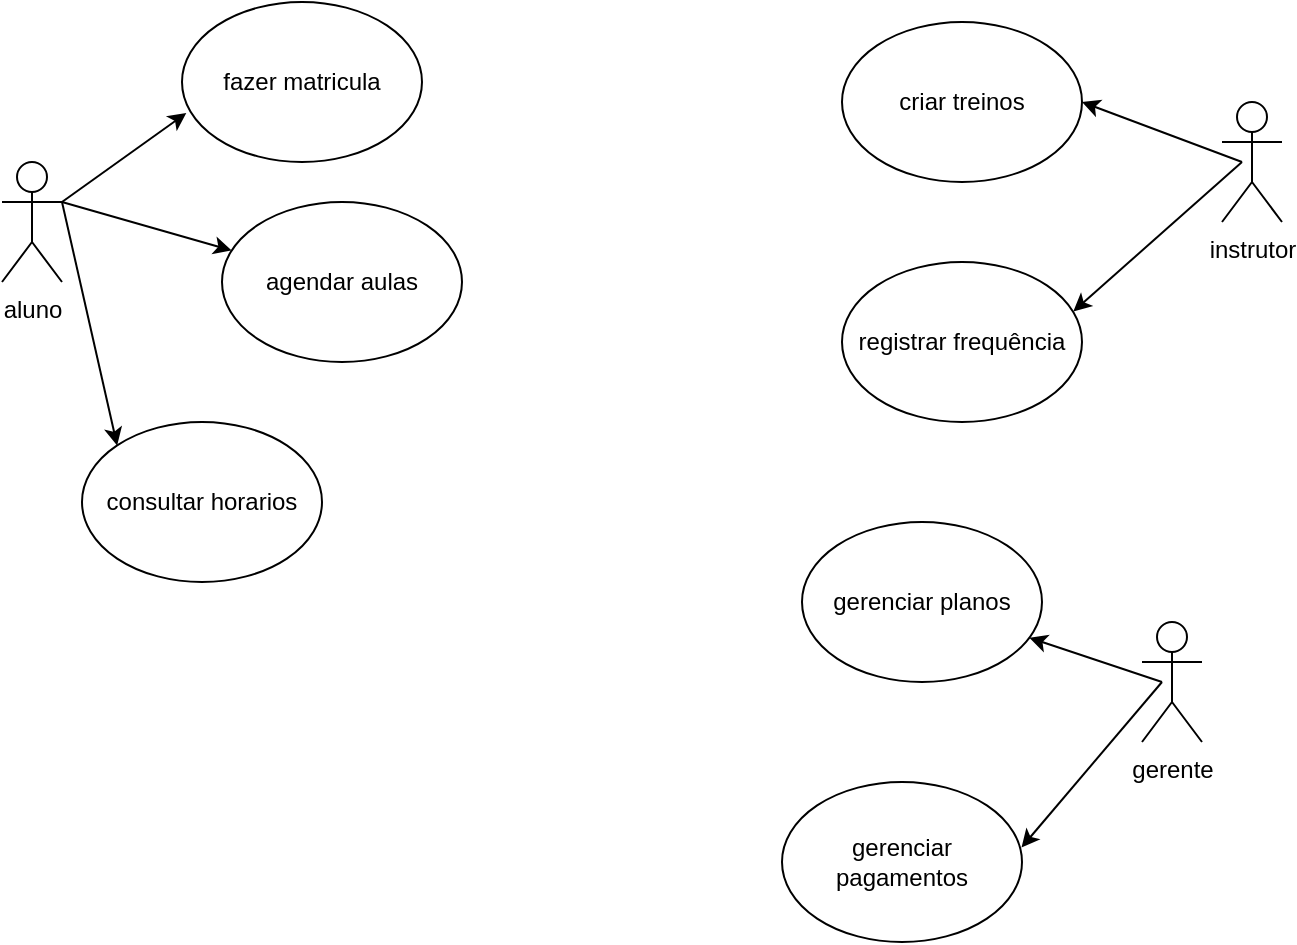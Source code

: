 <mxfile version="26.1.3" pages="4">
  <diagram name="Página-1" id="LTFYRpQ9axwa474qKs2M">
    <mxGraphModel dx="980" dy="494" grid="1" gridSize="10" guides="1" tooltips="1" connect="1" arrows="1" fold="1" page="1" pageScale="1" pageWidth="827" pageHeight="1169" math="0" shadow="0">
      <root>
        <mxCell id="0" />
        <mxCell id="1" parent="0" />
        <mxCell id="nBJqunPCnGTzCCJviJpO-1" value="aluno" style="shape=umlActor;verticalLabelPosition=bottom;verticalAlign=top;html=1;outlineConnect=0;" vertex="1" parent="1">
          <mxGeometry x="70" y="150" width="30" height="60" as="geometry" />
        </mxCell>
        <mxCell id="nBJqunPCnGTzCCJviJpO-2" value="fazer matricula" style="ellipse;whiteSpace=wrap;html=1;" vertex="1" parent="1">
          <mxGeometry x="160" y="70" width="120" height="80" as="geometry" />
        </mxCell>
        <mxCell id="nBJqunPCnGTzCCJviJpO-3" value="agendar aulas" style="ellipse;whiteSpace=wrap;html=1;" vertex="1" parent="1">
          <mxGeometry x="180" y="170" width="120" height="80" as="geometry" />
        </mxCell>
        <mxCell id="nBJqunPCnGTzCCJviJpO-4" value="consultar horarios" style="ellipse;whiteSpace=wrap;html=1;" vertex="1" parent="1">
          <mxGeometry x="110" y="280" width="120" height="80" as="geometry" />
        </mxCell>
        <mxCell id="nBJqunPCnGTzCCJviJpO-5" value="instrutor" style="shape=umlActor;verticalLabelPosition=bottom;verticalAlign=top;html=1;outlineConnect=0;" vertex="1" parent="1">
          <mxGeometry x="680" y="120" width="30" height="60" as="geometry" />
        </mxCell>
        <mxCell id="nBJqunPCnGTzCCJviJpO-7" value="registrar frequência" style="ellipse;whiteSpace=wrap;html=1;" vertex="1" parent="1">
          <mxGeometry x="490" y="200" width="120" height="80" as="geometry" />
        </mxCell>
        <mxCell id="nBJqunPCnGTzCCJviJpO-8" value="criar treinos" style="ellipse;whiteSpace=wrap;html=1;" vertex="1" parent="1">
          <mxGeometry x="490" y="80" width="120" height="80" as="geometry" />
        </mxCell>
        <mxCell id="nBJqunPCnGTzCCJviJpO-9" value="gerente" style="shape=umlActor;verticalLabelPosition=bottom;verticalAlign=top;html=1;outlineConnect=0;" vertex="1" parent="1">
          <mxGeometry x="640" y="380" width="30" height="60" as="geometry" />
        </mxCell>
        <mxCell id="nBJqunPCnGTzCCJviJpO-11" value="gerenciar planos" style="ellipse;whiteSpace=wrap;html=1;" vertex="1" parent="1">
          <mxGeometry x="470" y="330" width="120" height="80" as="geometry" />
        </mxCell>
        <mxCell id="nBJqunPCnGTzCCJviJpO-12" value="gerenciar pagamentos" style="ellipse;whiteSpace=wrap;html=1;" vertex="1" parent="1">
          <mxGeometry x="460" y="460" width="120" height="80" as="geometry" />
        </mxCell>
        <mxCell id="nBJqunPCnGTzCCJviJpO-13" value="" style="endArrow=classic;html=1;rounded=0;entryX=0.018;entryY=0.694;entryDx=0;entryDy=0;entryPerimeter=0;" edge="1" parent="1" target="nBJqunPCnGTzCCJviJpO-2">
          <mxGeometry width="50" height="50" relative="1" as="geometry">
            <mxPoint x="100" y="170" as="sourcePoint" />
            <mxPoint x="150" y="120" as="targetPoint" />
          </mxGeometry>
        </mxCell>
        <mxCell id="nBJqunPCnGTzCCJviJpO-14" value="" style="endArrow=classic;html=1;rounded=0;exitX=1;exitY=0.333;exitDx=0;exitDy=0;exitPerimeter=0;" edge="1" parent="1" source="nBJqunPCnGTzCCJviJpO-1" target="nBJqunPCnGTzCCJviJpO-3">
          <mxGeometry width="50" height="50" relative="1" as="geometry">
            <mxPoint x="90" y="200" as="sourcePoint" />
            <mxPoint x="140" y="150" as="targetPoint" />
          </mxGeometry>
        </mxCell>
        <mxCell id="nBJqunPCnGTzCCJviJpO-15" value="" style="endArrow=classic;html=1;rounded=0;entryX=0;entryY=0;entryDx=0;entryDy=0;" edge="1" parent="1" target="nBJqunPCnGTzCCJviJpO-4">
          <mxGeometry width="50" height="50" relative="1" as="geometry">
            <mxPoint x="100" y="170" as="sourcePoint" />
            <mxPoint x="150" y="120" as="targetPoint" />
          </mxGeometry>
        </mxCell>
        <mxCell id="21A_w6HNVdnyH35QLjJh-1" value="" style="endArrow=classic;html=1;rounded=0;" edge="1" parent="1" target="nBJqunPCnGTzCCJviJpO-11">
          <mxGeometry width="50" height="50" relative="1" as="geometry">
            <mxPoint x="650" y="410" as="sourcePoint" />
            <mxPoint x="700" y="360" as="targetPoint" />
          </mxGeometry>
        </mxCell>
        <mxCell id="21A_w6HNVdnyH35QLjJh-2" value="" style="endArrow=classic;html=1;rounded=0;entryX=0.998;entryY=0.409;entryDx=0;entryDy=0;entryPerimeter=0;" edge="1" parent="1" target="nBJqunPCnGTzCCJviJpO-12">
          <mxGeometry width="50" height="50" relative="1" as="geometry">
            <mxPoint x="650" y="410" as="sourcePoint" />
            <mxPoint x="700" y="360" as="targetPoint" />
          </mxGeometry>
        </mxCell>
        <mxCell id="21A_w6HNVdnyH35QLjJh-3" value="" style="endArrow=classic;html=1;rounded=0;entryX=1;entryY=0.5;entryDx=0;entryDy=0;" edge="1" parent="1" target="nBJqunPCnGTzCCJviJpO-8">
          <mxGeometry width="50" height="50" relative="1" as="geometry">
            <mxPoint x="690" y="150" as="sourcePoint" />
            <mxPoint x="740" y="100" as="targetPoint" />
          </mxGeometry>
        </mxCell>
        <mxCell id="21A_w6HNVdnyH35QLjJh-4" value="" style="endArrow=classic;html=1;rounded=0;entryX=0.964;entryY=0.309;entryDx=0;entryDy=0;entryPerimeter=0;" edge="1" parent="1" target="nBJqunPCnGTzCCJviJpO-7">
          <mxGeometry width="50" height="50" relative="1" as="geometry">
            <mxPoint x="690" y="150" as="sourcePoint" />
            <mxPoint x="740" y="100" as="targetPoint" />
          </mxGeometry>
        </mxCell>
      </root>
    </mxGraphModel>
  </diagram>
  <diagram id="lypN-d6bjvbbDiPQKP6f" name="Página-2">
    <mxGraphModel dx="1807" dy="494" grid="1" gridSize="10" guides="1" tooltips="1" connect="1" arrows="1" fold="1" page="1" pageScale="1" pageWidth="827" pageHeight="1169" math="0" shadow="0">
      <root>
        <mxCell id="0" />
        <mxCell id="1" parent="0" />
        <mxCell id="XeIDIJ-_uLYRofKFQKN6-1" value="aluno" style="swimlane;fontStyle=1;align=center;verticalAlign=top;childLayout=stackLayout;horizontal=1;startSize=26;horizontalStack=0;resizeParent=1;resizeParentMax=0;resizeLast=0;collapsible=1;marginBottom=0;whiteSpace=wrap;html=1;" vertex="1" parent="1">
          <mxGeometry x="-10" y="100" width="160" height="78" as="geometry" />
        </mxCell>
        <mxCell id="XeIDIJ-_uLYRofKFQKN6-2" value="+ matricula&lt;br&gt;+ nome" style="text;strokeColor=none;fillColor=none;align=left;verticalAlign=top;spacingLeft=4;spacingRight=4;overflow=hidden;rotatable=0;points=[[0,0.5],[1,0.5]];portConstraint=eastwest;whiteSpace=wrap;html=1;" vertex="1" parent="XeIDIJ-_uLYRofKFQKN6-1">
          <mxGeometry y="26" width="160" height="44" as="geometry" />
        </mxCell>
        <mxCell id="XeIDIJ-_uLYRofKFQKN6-3" value="" style="line;strokeWidth=1;fillColor=none;align=left;verticalAlign=middle;spacingTop=-1;spacingLeft=3;spacingRight=3;rotatable=0;labelPosition=right;points=[];portConstraint=eastwest;strokeColor=inherit;" vertex="1" parent="XeIDIJ-_uLYRofKFQKN6-1">
          <mxGeometry y="70" width="160" height="8" as="geometry" />
        </mxCell>
        <mxCell id="XeIDIJ-_uLYRofKFQKN6-5" value="treino" style="swimlane;fontStyle=1;align=center;verticalAlign=top;childLayout=stackLayout;horizontal=1;startSize=26;horizontalStack=0;resizeParent=1;resizeParentMax=0;resizeLast=0;collapsible=1;marginBottom=0;whiteSpace=wrap;html=1;" vertex="1" parent="1">
          <mxGeometry x="560" y="110" width="160" height="68" as="geometry" />
        </mxCell>
        <mxCell id="XeIDIJ-_uLYRofKFQKN6-6" value="+ id&lt;br&gt;+ tipo" style="text;strokeColor=none;fillColor=none;align=left;verticalAlign=top;spacingLeft=4;spacingRight=4;overflow=hidden;rotatable=0;points=[[0,0.5],[1,0.5]];portConstraint=eastwest;whiteSpace=wrap;html=1;" vertex="1" parent="XeIDIJ-_uLYRofKFQKN6-5">
          <mxGeometry y="26" width="160" height="34" as="geometry" />
        </mxCell>
        <mxCell id="XeIDIJ-_uLYRofKFQKN6-7" value="" style="line;strokeWidth=1;fillColor=none;align=left;verticalAlign=middle;spacingTop=-1;spacingLeft=3;spacingRight=3;rotatable=0;labelPosition=right;points=[];portConstraint=eastwest;strokeColor=inherit;" vertex="1" parent="XeIDIJ-_uLYRofKFQKN6-5">
          <mxGeometry y="60" width="160" height="8" as="geometry" />
        </mxCell>
        <mxCell id="XeIDIJ-_uLYRofKFQKN6-9" value="matrícula" style="swimlane;fontStyle=1;align=center;verticalAlign=top;childLayout=stackLayout;horizontal=1;startSize=26;horizontalStack=0;resizeParent=1;resizeParentMax=0;resizeLast=0;collapsible=1;marginBottom=0;whiteSpace=wrap;html=1;" vertex="1" parent="1">
          <mxGeometry x="270" y="100" width="160" height="78" as="geometry" />
        </mxCell>
        <mxCell id="XeIDIJ-_uLYRofKFQKN6-10" value="+ datainício&lt;br&gt;+ plano" style="text;strokeColor=none;fillColor=none;align=left;verticalAlign=top;spacingLeft=4;spacingRight=4;overflow=hidden;rotatable=0;points=[[0,0.5],[1,0.5]];portConstraint=eastwest;whiteSpace=wrap;html=1;" vertex="1" parent="XeIDIJ-_uLYRofKFQKN6-9">
          <mxGeometry y="26" width="160" height="44" as="geometry" />
        </mxCell>
        <mxCell id="XeIDIJ-_uLYRofKFQKN6-11" value="" style="line;strokeWidth=1;fillColor=none;align=left;verticalAlign=middle;spacingTop=-1;spacingLeft=3;spacingRight=3;rotatable=0;labelPosition=right;points=[];portConstraint=eastwest;strokeColor=inherit;" vertex="1" parent="XeIDIJ-_uLYRofKFQKN6-9">
          <mxGeometry y="70" width="160" height="8" as="geometry" />
        </mxCell>
        <mxCell id="XeIDIJ-_uLYRofKFQKN6-13" value="" style="endArrow=classic;html=1;rounded=0;entryX=-0.017;entryY=0.232;entryDx=0;entryDy=0;entryPerimeter=0;" edge="1" parent="1" target="XeIDIJ-_uLYRofKFQKN6-10">
          <mxGeometry width="50" height="50" relative="1" as="geometry">
            <mxPoint x="150" y="140" as="sourcePoint" />
            <mxPoint x="200" y="90" as="targetPoint" />
          </mxGeometry>
        </mxCell>
        <mxCell id="XeIDIJ-_uLYRofKFQKN6-14" value="" style="endArrow=classic;html=1;rounded=0;entryX=0;entryY=0.25;entryDx=0;entryDy=0;" edge="1" parent="1" target="XeIDIJ-_uLYRofKFQKN6-5">
          <mxGeometry width="50" height="50" relative="1" as="geometry">
            <mxPoint x="430" y="130" as="sourcePoint" />
            <mxPoint x="480" y="80" as="targetPoint" />
          </mxGeometry>
        </mxCell>
      </root>
    </mxGraphModel>
  </diagram>
  <diagram id="14tShexRHH9BK1W5YjUp" name="Página-3">
    <mxGraphModel dx="980" dy="494" grid="1" gridSize="10" guides="1" tooltips="1" connect="1" arrows="1" fold="1" page="1" pageScale="1" pageWidth="827" pageHeight="1169" math="0" shadow="0">
      <root>
        <mxCell id="0" />
        <mxCell id="1" parent="0" />
        <mxCell id="0DlDSUsHOPxEzQDcOTit-1" value="gestor" style="shape=umlActor;verticalLabelPosition=bottom;verticalAlign=top;html=1;outlineConnect=0;" vertex="1" parent="1">
          <mxGeometry x="590" y="300" width="30" height="60" as="geometry" />
        </mxCell>
        <mxCell id="0DlDSUsHOPxEzQDcOTit-2" value="técnico" style="shape=umlActor;verticalLabelPosition=bottom;verticalAlign=top;html=1;outlineConnect=0;" vertex="1" parent="1">
          <mxGeometry x="570" y="120" width="30" height="60" as="geometry" />
        </mxCell>
        <mxCell id="0DlDSUsHOPxEzQDcOTit-3" value="cliente" style="shape=umlActor;verticalLabelPosition=bottom;verticalAlign=top;html=1;outlineConnect=0;" vertex="1" parent="1">
          <mxGeometry x="110" y="100" width="30" height="60" as="geometry" />
        </mxCell>
        <mxCell id="0DlDSUsHOPxEzQDcOTit-4" value="acompanhar chamados" style="ellipse;whiteSpace=wrap;html=1;" vertex="1" parent="1">
          <mxGeometry x="190" y="150" width="120" height="80" as="geometry" />
        </mxCell>
        <mxCell id="0DlDSUsHOPxEzQDcOTit-5" value="abrir chamados" style="ellipse;whiteSpace=wrap;html=1;" vertex="1" parent="1">
          <mxGeometry x="200" y="20" width="120" height="80" as="geometry" />
        </mxCell>
        <mxCell id="0DlDSUsHOPxEzQDcOTit-6" value="atualizar chamados" style="ellipse;whiteSpace=wrap;html=1;" vertex="1" parent="1">
          <mxGeometry x="420" y="180" width="120" height="80" as="geometry" />
        </mxCell>
        <mxCell id="0DlDSUsHOPxEzQDcOTit-7" value="resolver chamados" style="ellipse;whiteSpace=wrap;html=1;" vertex="1" parent="1">
          <mxGeometry x="414" y="60" width="120" height="80" as="geometry" />
        </mxCell>
        <mxCell id="0DlDSUsHOPxEzQDcOTit-8" value="gerar relatórios" style="ellipse;whiteSpace=wrap;html=1;" vertex="1" parent="1">
          <mxGeometry x="440" y="310" width="120" height="80" as="geometry" />
        </mxCell>
        <mxCell id="0DlDSUsHOPxEzQDcOTit-9" value="atribuir tarefas" style="ellipse;whiteSpace=wrap;html=1;" vertex="1" parent="1">
          <mxGeometry x="440" y="420" width="120" height="80" as="geometry" />
        </mxCell>
        <mxCell id="0DlDSUsHOPxEzQDcOTit-10" value="" style="endArrow=classic;html=1;rounded=0;entryX=0;entryY=0.5;entryDx=0;entryDy=0;exitX=0.5;exitY=0.5;exitDx=0;exitDy=0;exitPerimeter=0;" edge="1" parent="1" source="0DlDSUsHOPxEzQDcOTit-3" target="0DlDSUsHOPxEzQDcOTit-5">
          <mxGeometry width="50" height="50" relative="1" as="geometry">
            <mxPoint x="120" y="130" as="sourcePoint" />
            <mxPoint x="170" y="80" as="targetPoint" />
          </mxGeometry>
        </mxCell>
        <mxCell id="0DlDSUsHOPxEzQDcOTit-11" value="" style="endArrow=classic;html=1;rounded=0;entryX=0;entryY=0;entryDx=0;entryDy=0;" edge="1" parent="1" target="0DlDSUsHOPxEzQDcOTit-4">
          <mxGeometry width="50" height="50" relative="1" as="geometry">
            <mxPoint x="120" y="130" as="sourcePoint" />
            <mxPoint x="170" y="80" as="targetPoint" />
          </mxGeometry>
        </mxCell>
        <mxCell id="0DlDSUsHOPxEzQDcOTit-12" value="" style="endArrow=classic;html=1;rounded=0;exitX=0.5;exitY=0.5;exitDx=0;exitDy=0;exitPerimeter=0;" edge="1" parent="1" source="0DlDSUsHOPxEzQDcOTit-2" target="0DlDSUsHOPxEzQDcOTit-7">
          <mxGeometry width="50" height="50" relative="1" as="geometry">
            <mxPoint x="590" y="150" as="sourcePoint" />
            <mxPoint x="640" y="100" as="targetPoint" />
          </mxGeometry>
        </mxCell>
        <mxCell id="0DlDSUsHOPxEzQDcOTit-13" value="" style="endArrow=classic;html=1;rounded=0;" edge="1" parent="1" target="0DlDSUsHOPxEzQDcOTit-6">
          <mxGeometry width="50" height="50" relative="1" as="geometry">
            <mxPoint x="590" y="150" as="sourcePoint" />
            <mxPoint x="640" y="100" as="targetPoint" />
          </mxGeometry>
        </mxCell>
        <mxCell id="0DlDSUsHOPxEzQDcOTit-14" value="" style="endArrow=classic;html=1;rounded=0;exitX=0.5;exitY=0.5;exitDx=0;exitDy=0;exitPerimeter=0;" edge="1" parent="1" source="0DlDSUsHOPxEzQDcOTit-1" target="0DlDSUsHOPxEzQDcOTit-8">
          <mxGeometry width="50" height="50" relative="1" as="geometry">
            <mxPoint x="600" y="330" as="sourcePoint" />
            <mxPoint x="650" y="280" as="targetPoint" />
          </mxGeometry>
        </mxCell>
        <mxCell id="0DlDSUsHOPxEzQDcOTit-15" value="" style="endArrow=classic;html=1;rounded=0;" edge="1" parent="1" target="0DlDSUsHOPxEzQDcOTit-9">
          <mxGeometry width="50" height="50" relative="1" as="geometry">
            <mxPoint x="610" y="330" as="sourcePoint" />
            <mxPoint x="660" y="280" as="targetPoint" />
          </mxGeometry>
        </mxCell>
      </root>
    </mxGraphModel>
  </diagram>
  <diagram id="NSllZRbzpZuCmc1v-Gxo" name="Página-4">
    <mxGraphModel dx="980" dy="494" grid="1" gridSize="10" guides="1" tooltips="1" connect="1" arrows="1" fold="1" page="1" pageScale="1" pageWidth="827" pageHeight="1169" math="0" shadow="0">
      <root>
        <mxCell id="0" />
        <mxCell id="1" parent="0" />
        <mxCell id="vUWYdc5A5zd6S_twlxw1-1" value="técnico" style="swimlane;fontStyle=1;align=center;verticalAlign=top;childLayout=stackLayout;horizontal=1;startSize=26;horizontalStack=0;resizeParent=1;resizeParentMax=0;resizeLast=0;collapsible=1;marginBottom=0;whiteSpace=wrap;html=1;" vertex="1" parent="1">
          <mxGeometry x="480" y="120" width="160" height="78" as="geometry" />
        </mxCell>
        <mxCell id="vUWYdc5A5zd6S_twlxw1-2" value="+ id&lt;br&gt;+ especialidade" style="text;strokeColor=none;fillColor=none;align=left;verticalAlign=top;spacingLeft=4;spacingRight=4;overflow=hidden;rotatable=0;points=[[0,0.5],[1,0.5]];portConstraint=eastwest;whiteSpace=wrap;html=1;" vertex="1" parent="vUWYdc5A5zd6S_twlxw1-1">
          <mxGeometry y="26" width="160" height="44" as="geometry" />
        </mxCell>
        <mxCell id="vUWYdc5A5zd6S_twlxw1-3" value="" style="line;strokeWidth=1;fillColor=none;align=left;verticalAlign=middle;spacingTop=-1;spacingLeft=3;spacingRight=3;rotatable=0;labelPosition=right;points=[];portConstraint=eastwest;strokeColor=inherit;" vertex="1" parent="vUWYdc5A5zd6S_twlxw1-1">
          <mxGeometry y="70" width="160" height="8" as="geometry" />
        </mxCell>
        <mxCell id="vUWYdc5A5zd6S_twlxw1-5" value="cliente" style="swimlane;fontStyle=1;align=center;verticalAlign=top;childLayout=stackLayout;horizontal=1;startSize=26;horizontalStack=0;resizeParent=1;resizeParentMax=0;resizeLast=0;collapsible=1;marginBottom=0;whiteSpace=wrap;html=1;" vertex="1" parent="1">
          <mxGeometry x="260" y="100" width="160" height="78" as="geometry" />
        </mxCell>
        <mxCell id="vUWYdc5A5zd6S_twlxw1-6" value="+ id&lt;br&gt;+ nome&lt;div&gt;&lt;br/&gt;&lt;/div&gt;" style="text;strokeColor=none;fillColor=none;align=left;verticalAlign=top;spacingLeft=4;spacingRight=4;overflow=hidden;rotatable=0;points=[[0,0.5],[1,0.5]];portConstraint=eastwest;whiteSpace=wrap;html=1;" vertex="1" parent="vUWYdc5A5zd6S_twlxw1-5">
          <mxGeometry y="26" width="160" height="44" as="geometry" />
        </mxCell>
        <mxCell id="vUWYdc5A5zd6S_twlxw1-7" value="" style="line;strokeWidth=1;fillColor=none;align=left;verticalAlign=middle;spacingTop=-1;spacingLeft=3;spacingRight=3;rotatable=0;labelPosition=right;points=[];portConstraint=eastwest;strokeColor=inherit;" vertex="1" parent="vUWYdc5A5zd6S_twlxw1-5">
          <mxGeometry y="70" width="160" height="8" as="geometry" />
        </mxCell>
        <mxCell id="vUWYdc5A5zd6S_twlxw1-9" value="chamado" style="swimlane;fontStyle=1;align=center;verticalAlign=top;childLayout=stackLayout;horizontal=1;startSize=26;horizontalStack=0;resizeParent=1;resizeParentMax=0;resizeLast=0;collapsible=1;marginBottom=0;whiteSpace=wrap;html=1;" vertex="1" parent="1">
          <mxGeometry x="30" y="100" width="160" height="98" as="geometry" />
        </mxCell>
        <mxCell id="vUWYdc5A5zd6S_twlxw1-10" value="+ id&lt;br&gt;+ descrição&lt;div&gt;+ status&lt;/div&gt;" style="text;strokeColor=none;fillColor=none;align=left;verticalAlign=top;spacingLeft=4;spacingRight=4;overflow=hidden;rotatable=0;points=[[0,0.5],[1,0.5]];portConstraint=eastwest;whiteSpace=wrap;html=1;" vertex="1" parent="vUWYdc5A5zd6S_twlxw1-9">
          <mxGeometry y="26" width="160" height="64" as="geometry" />
        </mxCell>
        <mxCell id="vUWYdc5A5zd6S_twlxw1-11" value="" style="line;strokeWidth=1;fillColor=none;align=left;verticalAlign=middle;spacingTop=-1;spacingLeft=3;spacingRight=3;rotatable=0;labelPosition=right;points=[];portConstraint=eastwest;strokeColor=inherit;" vertex="1" parent="vUWYdc5A5zd6S_twlxw1-9">
          <mxGeometry y="90" width="160" height="8" as="geometry" />
        </mxCell>
        <mxCell id="vUWYdc5A5zd6S_twlxw1-13" value="" style="endArrow=classic;html=1;rounded=0;entryX=-0.01;entryY=0.353;entryDx=0;entryDy=0;entryPerimeter=0;" edge="1" parent="1" target="vUWYdc5A5zd6S_twlxw1-6">
          <mxGeometry width="50" height="50" relative="1" as="geometry">
            <mxPoint x="190" y="140" as="sourcePoint" />
            <mxPoint x="240" y="90" as="targetPoint" />
          </mxGeometry>
        </mxCell>
        <mxCell id="vUWYdc5A5zd6S_twlxw1-14" value="" style="endArrow=classic;html=1;rounded=0;entryX=-0.006;entryY=0.09;entryDx=0;entryDy=0;entryPerimeter=0;" edge="1" parent="1" target="vUWYdc5A5zd6S_twlxw1-2">
          <mxGeometry width="50" height="50" relative="1" as="geometry">
            <mxPoint x="420" y="150" as="sourcePoint" />
            <mxPoint x="470" y="100" as="targetPoint" />
          </mxGeometry>
        </mxCell>
      </root>
    </mxGraphModel>
  </diagram>
</mxfile>
